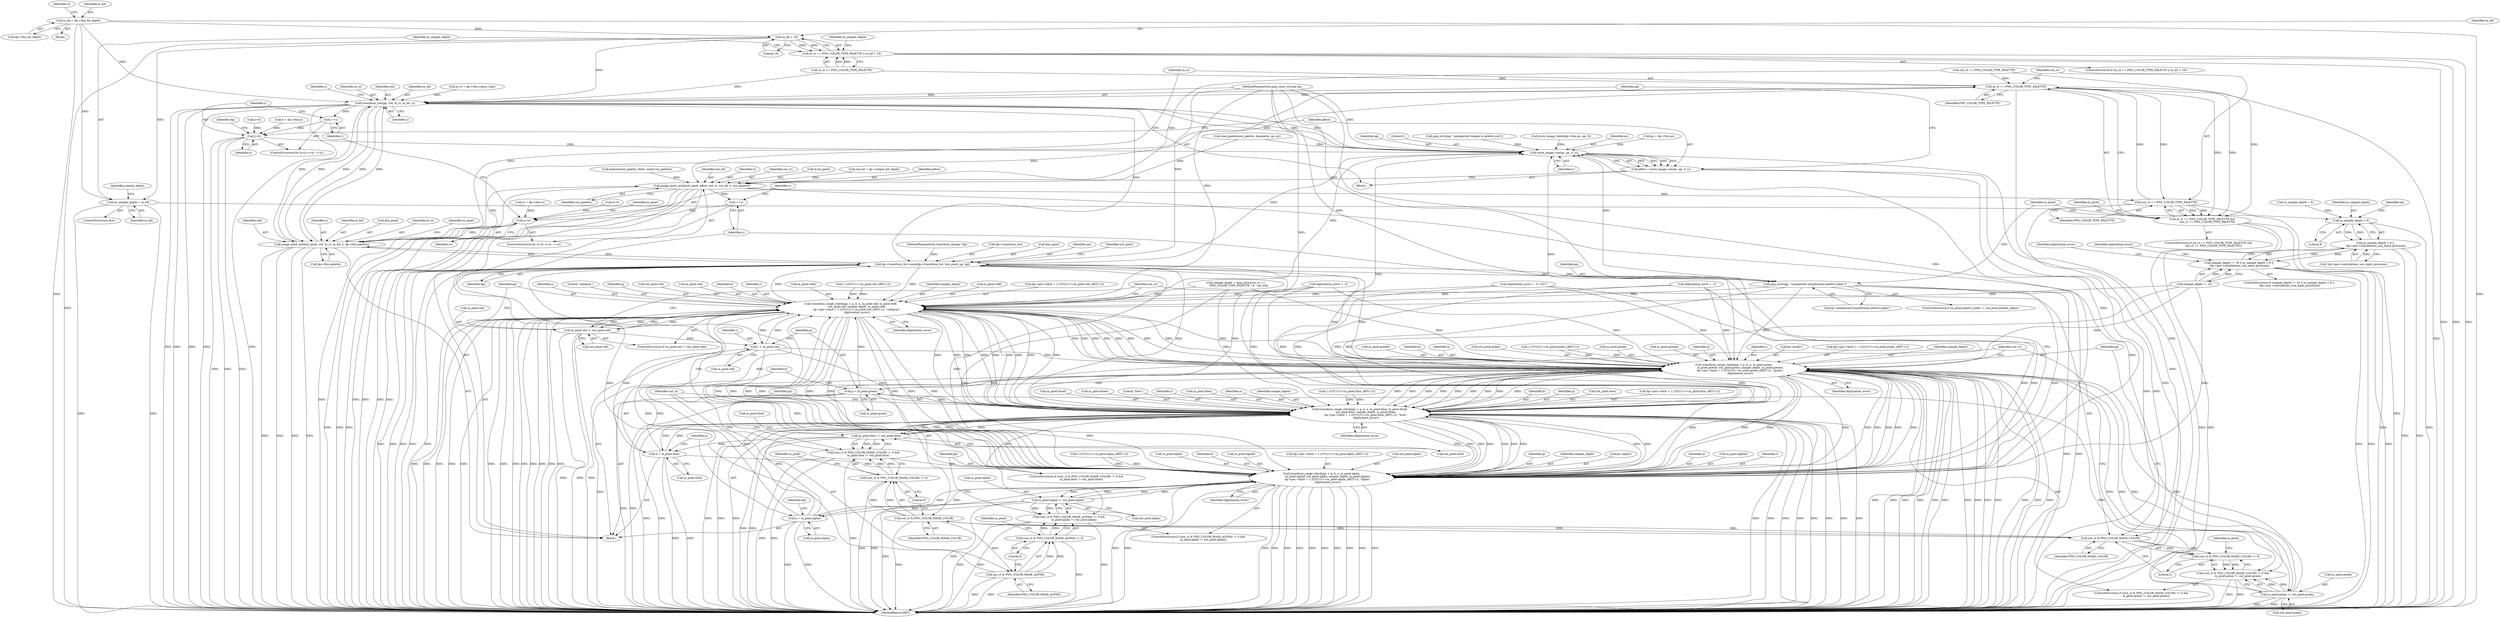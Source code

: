 digraph "0_Android_9d4853418ab2f754c2b63e091c29c5529b8b86ca_148@pointer" {
"1000138" [label="(Call,in_bd = dp->this.bit_depth)"];
"1000282" [label="(Call,in_bd < 16)"];
"1000278" [label="(Call,in_ct == PNG_COLOR_TYPE_PALETTE || in_bd < 16)"];
"1000289" [label="(Call,in_sample_depth = in_bd)"];
"1000298" [label="(Call,in_sample_depth > 8)"];
"1000297" [label="(Call,in_sample_depth > 8 ||\n !dp->pm->calculations_use_input_precision)"];
"1000293" [label="(Call,sample_depth != 16 || in_sample_depth > 8 ||\n !dp->pm->calculations_use_input_precision)"];
"1000336" [label="(Call,transform_row(pp, std, in_ct, in_bd, y))"];
"1000323" [label="(Call,++y)"];
"1000320" [label="(Call,y<h)"];
"1000329" [label="(Call,store_image_row(ps, pp, 0, y))"];
"1000327" [label="(Call,pRow = store_image_row(ps, pp, 0, y))"];
"1000423" [label="(Call,image_pixel_init(&out_pixel, pRow, out_ct, out_bd, x, out_palette))"];
"1000349" [label="(Call,++x)"];
"1000346" [label="(Call,x<w)"];
"1000358" [label="(Call,image_pixel_init(&in_pixel, std, in_ct, in_bd, x, dp->this.palette))"];
"1000415" [label="(Call,dp->transform_list->mod(dp->transform_list, &in_pixel, pp, dp))"];
"1000448" [label="(Call,png_error(pp, \"unexpected transformed palette index\"))"];
"1000459" [label="(Call,transform_range_check(pp, r, g, b, a, in_pixel.red, in_pixel.redf,\n               out_pixel.red, sample_depth, in_pixel.rede,\n               dp->pm->limit + 1./(2*((1U<<in_pixel.red_sBIT)-1)), \"red/gray\",\n               digitization_error))"];
"1000395" [label="(Call,r = in_pixel.red)"];
"1000511" [label="(Call,transform_range_check(pp, r, g, b, a, in_pixel.green,\n               in_pixel.greenf, out_pixel.green, sample_depth, in_pixel.greene,\n               dp->pm->limit + 1./(2*((1U<<in_pixel.green_sBIT)-1)), \"green\",\n               digitization_error))"];
"1000400" [label="(Call,g = in_pixel.green)"];
"1000563" [label="(Call,transform_range_check(pp, r, g, b, a, in_pixel.blue, in_pixel.bluef,\n               out_pixel.blue, sample_depth, in_pixel.bluee,\n               dp->pm->limit + 1./(2*((1U<<in_pixel.blue_sBIT)-1)), \"blue\",\n               digitization_error))"];
"1000405" [label="(Call,b = in_pixel.blue)"];
"1000615" [label="(Call,transform_range_check(pp, r, g, b, a, in_pixel.alpha,\n               in_pixel.alphaf, out_pixel.alpha, sample_depth, in_pixel.alphae,\n               dp->pm->limit + 1./(2*((1U<<in_pixel.alpha_sBIT)-1)), \"alpha\",\n               digitization_error))"];
"1000410" [label="(Call,a = in_pixel.alpha)"];
"1000608" [label="(Call,in_pixel.alpha != out_pixel.alpha)"];
"1000602" [label="(Call,(out_ct & PNG_COLOR_MASK_ALPHA) != 0 &&\n            in_pixel.alpha != out_pixel.alpha)"];
"1000556" [label="(Call,in_pixel.blue != out_pixel.blue)"];
"1000550" [label="(Call,(out_ct & PNG_COLOR_MASK_COLOR) != 0 &&\n            in_pixel.blue != out_pixel.blue)"];
"1000504" [label="(Call,in_pixel.green != out_pixel.green)"];
"1000498" [label="(Call,(out_ct & PNG_COLOR_MASK_COLOR) != 0 &&\n            in_pixel.green != out_pixel.green)"];
"1000452" [label="(Call,in_pixel.red != out_pixel.red)"];
"1000433" [label="(Call,in_ct == PNG_COLOR_TYPE_PALETTE)"];
"1000432" [label="(Call,in_ct == PNG_COLOR_TYPE_PALETTE &&\n            out_ct == PNG_COLOR_TYPE_PALETTE)"];
"1000436" [label="(Call,out_ct == PNG_COLOR_TYPE_PALETTE)"];
"1000500" [label="(Call,out_ct & PNG_COLOR_MASK_COLOR)"];
"1000499" [label="(Call,(out_ct & PNG_COLOR_MASK_COLOR) != 0)"];
"1000552" [label="(Call,out_ct & PNG_COLOR_MASK_COLOR)"];
"1000551" [label="(Call,(out_ct & PNG_COLOR_MASK_COLOR) != 0)"];
"1000604" [label="(Call,out_ct & PNG_COLOR_MASK_ALPHA)"];
"1000603" [label="(Call,(out_ct & PNG_COLOR_MASK_ALPHA) != 0)"];
"1000449" [label="(Identifier,pp)"];
"1000508" [label="(Call,out_pixel.green)"];
"1000506" [label="(Identifier,in_pixel)"];
"1000350" [label="(Identifier,x)"];
"1000416" [label="(Call,dp->transform_list)"];
"1000295" [label="(Identifier,sample_depth)"];
"1000454" [label="(Identifier,in_pixel)"];
"1000407" [label="(Call,in_pixel.blue)"];
"1000362" [label="(Identifier,in_ct)"];
"1000603" [label="(Call,(out_ct & PNG_COLOR_MASK_ALPHA) != 0)"];
"1000419" [label="(Call,&in_pixel)"];
"1000140" [label="(Call,dp->this.bit_depth)"];
"1000120" [label="(Block,)"];
"1000552" [label="(Call,out_ct & PNG_COLOR_MASK_COLOR)"];
"1000431" [label="(ControlStructure,if (in_ct == PNG_COLOR_TYPE_PALETTE &&\n            out_ct == PNG_COLOR_TYPE_PALETTE))"];
"1000312" [label="(Identifier,digitization_error)"];
"1000427" [label="(Identifier,out_ct)"];
"1000308" [label="(Identifier,digitization_error)"];
"1000527" [label="(Call,in_pixel.greene)"];
"1000514" [label="(Identifier,g)"];
"1000620" [label="(Identifier,a)"];
"1000372" [label="(Identifier,in_pixel)"];
"1000415" [label="(Call,dp->transform_list->mod(dp->transform_list, &in_pixel, pp, dp))"];
"1000631" [label="(Call,in_pixel.alphae)"];
"1000511" [label="(Call,transform_range_check(pp, r, g, b, a, in_pixel.green,\n               in_pixel.greenf, out_pixel.green, sample_depth, in_pixel.greene,\n               dp->pm->limit + 1./(2*((1U<<in_pixel.green_sBIT)-1)), \"green\",\n               digitization_error))"];
"1000612" [label="(Call,out_pixel.alpha)"];
"1000347" [label="(Identifier,x)"];
"1000567" [label="(Identifier,b)"];
"1000500" [label="(Call,out_ct & PNG_COLOR_MASK_COLOR)"];
"1000361" [label="(Identifier,std)"];
"1000277" [label="(ControlStructure,if (in_ct == PNG_COLOR_TYPE_PALETTE || in_bd < 16))"];
"1000421" [label="(Identifier,pp)"];
"1000279" [label="(Call,in_ct == PNG_COLOR_TYPE_PALETTE)"];
"1000453" [label="(Call,in_pixel.red)"];
"1000336" [label="(Call,transform_row(pp, std, in_ct, in_bd, y))"];
"1000288" [label="(ControlStructure,else)"];
"1000294" [label="(Call,sample_depth != 16)"];
"1000495" [label="(Literal,\"red/gray\")"];
"1000351" [label="(Block,)"];
"1000424" [label="(Call,&out_pixel)"];
"1000343" [label="(Call,x=0)"];
"1000462" [label="(Identifier,g)"];
"1000402" [label="(Call,in_pixel.green)"];
"1000498" [label="(Call,(out_ct & PNG_COLOR_MASK_COLOR) != 0 &&\n            in_pixel.green != out_pixel.green)"];
"1000604" [label="(Call,out_ct & PNG_COLOR_MASK_ALPHA)"];
"1000325" [label="(Block,)"];
"1000556" [label="(Call,in_pixel.blue != out_pixel.blue)"];
"1000122" [label="(Call,ps = dp->this.ps)"];
"1000410" [label="(Call,a = in_pixel.alpha)"];
"1000331" [label="(Identifier,pp)"];
"1000333" [label="(Identifier,y)"];
"1000536" [label="(Call,1./(2*((1U<<in_pixel.green_sBIT)-1)))"];
"1000617" [label="(Identifier,r)"];
"1000412" [label="(Call,in_pixel.alpha)"];
"1000548" [label="(Identifier,digitization_error)"];
"1000640" [label="(Call,1./(2*((1U<<in_pixel.alpha_sBIT)-1)))"];
"1000662" [label="(MethodReturn,RET)"];
"1000298" [label="(Call,in_sample_depth > 8)"];
"1000360" [label="(Identifier,in_pixel)"];
"1000364" [label="(Identifier,x)"];
"1000300" [label="(Literal,8)"];
"1000430" [label="(Identifier,out_palette)"];
"1000566" [label="(Identifier,g)"];
"1000471" [label="(Call,out_pixel.red)"];
"1000621" [label="(Call,in_pixel.alpha)"];
"1000555" [label="(Literal,0)"];
"1000465" [label="(Call,in_pixel.red)"];
"1000323" [label="(Call,++y)"];
"1000463" [label="(Identifier,b)"];
"1000560" [label="(Call,out_pixel.blue)"];
"1000340" [label="(Identifier,in_bd)"];
"1000317" [label="(Call,y=0)"];
"1000461" [label="(Identifier,r)"];
"1000575" [label="(Call,out_pixel.blue)"];
"1000582" [label="(Call,dp->pm->limit + 1./(2*((1U<<in_pixel.blue_sBIT)-1)))"];
"1000572" [label="(Call,in_pixel.bluef)"];
"1000284" [label="(Literal,16)"];
"1000619" [label="(Identifier,b)"];
"1000624" [label="(Call,in_pixel.alphaf)"];
"1000609" [label="(Call,in_pixel.alpha)"];
"1000304" [label="(Identifier,dp)"];
"1000434" [label="(Identifier,in_ct)"];
"1000553" [label="(Identifier,out_ct)"];
"1000337" [label="(Identifier,pp)"];
"1000332" [label="(Literal,0)"];
"1000423" [label="(Call,image_pixel_init(&out_pixel, pRow, out_ct, out_bd, x, out_palette))"];
"1000550" [label="(Call,(out_ct & PNG_COLOR_MASK_COLOR) != 0 &&\n            in_pixel.blue != out_pixel.blue)"];
"1000513" [label="(Identifier,r)"];
"1000432" [label="(Call,in_ct == PNG_COLOR_TYPE_PALETTE &&\n            out_ct == PNG_COLOR_TYPE_PALETTE)"];
"1000588" [label="(Call,1./(2*((1U<<in_pixel.blue_sBIT)-1)))"];
"1000283" [label="(Identifier,in_bd)"];
"1000324" [label="(Identifier,y)"];
"1000168" [label="(Call,out_bd = dp->output_bit_depth)"];
"1000501" [label="(Identifier,out_ct)"];
"1000452" [label="(Call,in_pixel.red != out_pixel.red)"];
"1000579" [label="(Call,in_pixel.bluee)"];
"1000502" [label="(Identifier,PNG_COLOR_MASK_COLOR)"];
"1000557" [label="(Call,in_pixel.blue)"];
"1000460" [label="(Identifier,pp)"];
"1000547" [label="(Literal,\"green\")"];
"1000154" [label="(Call,h = dp->this.h)"];
"1000365" [label="(Call,dp->this.palette)"];
"1000425" [label="(Identifier,out_pixel)"];
"1000475" [label="(Call,in_pixel.rede)"];
"1000263" [label="(Call,png_error(pp, \"unexpected change in palette size\"))"];
"1000406" [label="(Identifier,b)"];
"1000499" [label="(Call,(out_ct & PNG_COLOR_MASK_COLOR) != 0)"];
"1000307" [label="(Call,digitization_error = .5)"];
"1000599" [label="(Literal,\"blue\")"];
"1000342" [label="(ControlStructure,for (x=0; x<w; ++x))"];
"1000401" [label="(Identifier,g)"];
"1000610" [label="(Identifier,in_pixel)"];
"1000657" [label="(Identifier,dp)"];
"1000426" [label="(Identifier,pRow)"];
"1000405" [label="(Call,b = in_pixel.blue)"];
"1000530" [label="(Call,dp->pm->limit + 1./(2*((1U<<in_pixel.green_sBIT)-1)))"];
"1000282" [label="(Call,in_bd < 16)"];
"1000285" [label="(Call,in_sample_depth = 8)"];
"1000526" [label="(Identifier,sample_depth)"];
"1000484" [label="(Call,1./(2*((1U<<in_pixel.red_sBIT)-1)))"];
"1000607" [label="(Literal,0)"];
"1000130" [label="(Call,in_ct = dp->this.colour_type)"];
"1000497" [label="(ControlStructure,if ((out_ct & PNG_COLOR_MASK_COLOR) != 0 &&\n            in_pixel.green != out_pixel.green))"];
"1000346" [label="(Call,x<w)"];
"1000551" [label="(Call,(out_ct & PNG_COLOR_MASK_COLOR) != 0)"];
"1000474" [label="(Identifier,sample_depth)"];
"1000615" [label="(Call,transform_range_check(pp, r, g, b, a, in_pixel.alpha,\n               in_pixel.alphaf, out_pixel.alpha, sample_depth, in_pixel.alphae,\n               dp->pm->limit + 1./(2*((1U<<in_pixel.alpha_sBIT)-1)), \"alpha\",\n               digitization_error))"];
"1000554" [label="(Identifier,PNG_COLOR_MASK_COLOR)"];
"1000411" [label="(Identifier,a)"];
"1000468" [label="(Call,in_pixel.redf)"];
"1000564" [label="(Identifier,pp)"];
"1000292" [label="(ControlStructure,if (sample_depth != 16 || in_sample_depth > 8 ||\n !dp->pm->calculations_use_input_precision))"];
"1000436" [label="(Call,out_ct == PNG_COLOR_TYPE_PALETTE)"];
"1000433" [label="(Call,in_ct == PNG_COLOR_TYPE_PALETTE)"];
"1000602" [label="(Call,(out_ct & PNG_COLOR_MASK_ALPHA) != 0 &&\n            in_pixel.alpha != out_pixel.alpha)"];
"1000438" [label="(Identifier,PNG_COLOR_TYPE_PALETTE)"];
"1000229" [label="(Call,store_image_check(dp->this.ps, pp, 0))"];
"1000349" [label="(Call,++x)"];
"1000344" [label="(Identifier,x)"];
"1000147" [label="(Identifier,w)"];
"1000328" [label="(Identifier,pRow)"];
"1000301" [label="(Call,!dp->pm->calculations_use_input_precision)"];
"1000400" [label="(Call,g = in_pixel.green)"];
"1000339" [label="(Identifier,in_ct)"];
"1000451" [label="(ControlStructure,if (in_pixel.red != out_pixel.red))"];
"1000238" [label="(Call,out_ct == PNG_COLOR_TYPE_PALETTE)"];
"1000272" [label="(Call,memset(out_palette, 0x5e, sizeof out_palette))"];
"1000600" [label="(Identifier,digitization_error)"];
"1000634" [label="(Call,dp->pm->limit + 1./(2*((1U<<in_pixel.alpha_sBIT)-1)))"];
"1000520" [label="(Call,in_pixel.greenf)"];
"1000330" [label="(Identifier,ps)"];
"1000456" [label="(Call,out_pixel.red)"];
"1000293" [label="(Call,sample_depth != 16 || in_sample_depth > 8 ||\n !dp->pm->calculations_use_input_precision)"];
"1000327" [label="(Call,pRow = store_image_row(ps, pp, 0, y))"];
"1000338" [label="(Identifier,std)"];
"1000341" [label="(Identifier,y)"];
"1000395" [label="(Call,r = in_pixel.red)"];
"1000605" [label="(Identifier,out_ct)"];
"1000322" [label="(Identifier,h)"];
"1000565" [label="(Identifier,r)"];
"1000117" [label="(MethodParameterIn,transform_display *dp)"];
"1000321" [label="(Identifier,y)"];
"1000249" [label="(Call,read_palette(out_palette, &npalette, pp, pi))"];
"1000601" [label="(ControlStructure,if ((out_ct & PNG_COLOR_MASK_ALPHA) != 0 &&\n            in_pixel.alpha != out_pixel.alpha))"];
"1000515" [label="(Identifier,b)"];
"1000618" [label="(Identifier,g)"];
"1000630" [label="(Identifier,sample_depth)"];
"1000118" [label="(MethodParameterIn,png_const_structp pp)"];
"1000450" [label="(Literal,\"unexpected transformed palette index\")"];
"1000266" [label="(Call,digitization_error = .5)"];
"1000289" [label="(Call,in_sample_depth = in_bd)"];
"1000512" [label="(Identifier,pp)"];
"1000516" [label="(Identifier,a)"];
"1000627" [label="(Call,out_pixel.alpha)"];
"1000437" [label="(Identifier,out_ct)"];
"1000652" [label="(Identifier,digitization_error)"];
"1000503" [label="(Literal,0)"];
"1000558" [label="(Identifier,in_pixel)"];
"1000139" [label="(Identifier,in_bd)"];
"1000523" [label="(Call,out_pixel.green)"];
"1000549" [label="(ControlStructure,if ((out_ct & PNG_COLOR_MASK_COLOR) != 0 &&\n            in_pixel.blue != out_pixel.blue))"];
"1000616" [label="(Identifier,pp)"];
"1000606" [label="(Identifier,PNG_COLOR_MASK_ALPHA)"];
"1000278" [label="(Call,in_ct == PNG_COLOR_TYPE_PALETTE || in_bd < 16)"];
"1000478" [label="(Call,dp->pm->limit + 1./(2*((1U<<in_pixel.red_sBIT)-1)))"];
"1000569" [label="(Call,in_pixel.blue)"];
"1000428" [label="(Identifier,out_bd)"];
"1000517" [label="(Call,in_pixel.green)"];
"1000440" [label="(ControlStructure,if (in_pixel.palette_index != out_pixel.palette_index))"];
"1000568" [label="(Identifier,a)"];
"1000417" [label="(Identifier,dp)"];
"1000174" [label="(Call,sample_depth = (png_byte)(out_ct ==\n       PNG_COLOR_TYPE_PALETTE ? 8 : out_bd))"];
"1000651" [label="(Literal,\"alpha\")"];
"1000504" [label="(Call,in_pixel.green != out_pixel.green)"];
"1000311" [label="(Call,digitization_error = .5 * 257)"];
"1000363" [label="(Identifier,in_bd)"];
"1000608" [label="(Call,in_pixel.alpha != out_pixel.alpha)"];
"1000448" [label="(Call,png_error(pp, \"unexpected transformed palette index\"))"];
"1000578" [label="(Identifier,sample_depth)"];
"1000496" [label="(Identifier,digitization_error)"];
"1000464" [label="(Identifier,a)"];
"1000397" [label="(Call,in_pixel.red)"];
"1000299" [label="(Identifier,in_sample_depth)"];
"1000138" [label="(Call,in_bd = dp->this.bit_depth)"];
"1000435" [label="(Identifier,PNG_COLOR_TYPE_PALETTE)"];
"1000297" [label="(Call,in_sample_depth > 8 ||\n !dp->pm->calculations_use_input_precision)"];
"1000429" [label="(Identifier,x)"];
"1000396" [label="(Identifier,r)"];
"1000563" [label="(Call,transform_range_check(pp, r, g, b, a, in_pixel.blue, in_pixel.bluef,\n               out_pixel.blue, sample_depth, in_pixel.bluee,\n               dp->pm->limit + 1./(2*((1U<<in_pixel.blue_sBIT)-1)), \"blue\",\n               digitization_error))"];
"1000291" [label="(Identifier,in_bd)"];
"1000286" [label="(Identifier,in_sample_depth)"];
"1000348" [label="(Identifier,w)"];
"1000505" [label="(Call,in_pixel.green)"];
"1000290" [label="(Identifier,in_sample_depth)"];
"1000443" [label="(Identifier,in_pixel)"];
"1000329" [label="(Call,store_image_row(ps, pp, 0, y))"];
"1000146" [label="(Call,w = dp->this.w)"];
"1000320" [label="(Call,y<h)"];
"1000422" [label="(Identifier,dp)"];
"1000358" [label="(Call,image_pixel_init(&in_pixel, std, in_ct, in_bd, x, dp->this.palette))"];
"1000316" [label="(ControlStructure,for (y=0; y<h; ++y))"];
"1000359" [label="(Call,&in_pixel)"];
"1000459" [label="(Call,transform_range_check(pp, r, g, b, a, in_pixel.red, in_pixel.redf,\n               out_pixel.red, sample_depth, in_pixel.rede,\n               dp->pm->limit + 1./(2*((1U<<in_pixel.red_sBIT)-1)), \"red/gray\",\n               digitization_error))"];
"1000138" -> "1000120"  [label="AST: "];
"1000138" -> "1000140"  [label="CFG: "];
"1000139" -> "1000138"  [label="AST: "];
"1000140" -> "1000138"  [label="AST: "];
"1000147" -> "1000138"  [label="CFG: "];
"1000138" -> "1000662"  [label="DDG: "];
"1000138" -> "1000662"  [label="DDG: "];
"1000138" -> "1000282"  [label="DDG: "];
"1000138" -> "1000289"  [label="DDG: "];
"1000138" -> "1000336"  [label="DDG: "];
"1000282" -> "1000278"  [label="AST: "];
"1000282" -> "1000284"  [label="CFG: "];
"1000283" -> "1000282"  [label="AST: "];
"1000284" -> "1000282"  [label="AST: "];
"1000278" -> "1000282"  [label="CFG: "];
"1000282" -> "1000662"  [label="DDG: "];
"1000282" -> "1000278"  [label="DDG: "];
"1000282" -> "1000278"  [label="DDG: "];
"1000282" -> "1000289"  [label="DDG: "];
"1000282" -> "1000336"  [label="DDG: "];
"1000278" -> "1000277"  [label="AST: "];
"1000278" -> "1000279"  [label="CFG: "];
"1000279" -> "1000278"  [label="AST: "];
"1000286" -> "1000278"  [label="CFG: "];
"1000290" -> "1000278"  [label="CFG: "];
"1000278" -> "1000662"  [label="DDG: "];
"1000278" -> "1000662"  [label="DDG: "];
"1000278" -> "1000662"  [label="DDG: "];
"1000279" -> "1000278"  [label="DDG: "];
"1000279" -> "1000278"  [label="DDG: "];
"1000289" -> "1000288"  [label="AST: "];
"1000289" -> "1000291"  [label="CFG: "];
"1000290" -> "1000289"  [label="AST: "];
"1000291" -> "1000289"  [label="AST: "];
"1000295" -> "1000289"  [label="CFG: "];
"1000289" -> "1000662"  [label="DDG: "];
"1000289" -> "1000662"  [label="DDG: "];
"1000289" -> "1000298"  [label="DDG: "];
"1000298" -> "1000297"  [label="AST: "];
"1000298" -> "1000300"  [label="CFG: "];
"1000299" -> "1000298"  [label="AST: "];
"1000300" -> "1000298"  [label="AST: "];
"1000304" -> "1000298"  [label="CFG: "];
"1000297" -> "1000298"  [label="CFG: "];
"1000298" -> "1000662"  [label="DDG: "];
"1000298" -> "1000297"  [label="DDG: "];
"1000298" -> "1000297"  [label="DDG: "];
"1000285" -> "1000298"  [label="DDG: "];
"1000297" -> "1000293"  [label="AST: "];
"1000297" -> "1000301"  [label="CFG: "];
"1000301" -> "1000297"  [label="AST: "];
"1000293" -> "1000297"  [label="CFG: "];
"1000297" -> "1000662"  [label="DDG: "];
"1000297" -> "1000662"  [label="DDG: "];
"1000297" -> "1000293"  [label="DDG: "];
"1000297" -> "1000293"  [label="DDG: "];
"1000301" -> "1000297"  [label="DDG: "];
"1000293" -> "1000292"  [label="AST: "];
"1000293" -> "1000294"  [label="CFG: "];
"1000294" -> "1000293"  [label="AST: "];
"1000308" -> "1000293"  [label="CFG: "];
"1000312" -> "1000293"  [label="CFG: "];
"1000293" -> "1000662"  [label="DDG: "];
"1000293" -> "1000662"  [label="DDG: "];
"1000293" -> "1000662"  [label="DDG: "];
"1000294" -> "1000293"  [label="DDG: "];
"1000294" -> "1000293"  [label="DDG: "];
"1000336" -> "1000325"  [label="AST: "];
"1000336" -> "1000341"  [label="CFG: "];
"1000337" -> "1000336"  [label="AST: "];
"1000338" -> "1000336"  [label="AST: "];
"1000339" -> "1000336"  [label="AST: "];
"1000340" -> "1000336"  [label="AST: "];
"1000341" -> "1000336"  [label="AST: "];
"1000344" -> "1000336"  [label="CFG: "];
"1000336" -> "1000662"  [label="DDG: "];
"1000336" -> "1000662"  [label="DDG: "];
"1000336" -> "1000662"  [label="DDG: "];
"1000336" -> "1000662"  [label="DDG: "];
"1000336" -> "1000662"  [label="DDG: "];
"1000336" -> "1000323"  [label="DDG: "];
"1000336" -> "1000329"  [label="DDG: "];
"1000329" -> "1000336"  [label="DDG: "];
"1000329" -> "1000336"  [label="DDG: "];
"1000118" -> "1000336"  [label="DDG: "];
"1000358" -> "1000336"  [label="DDG: "];
"1000358" -> "1000336"  [label="DDG: "];
"1000279" -> "1000336"  [label="DDG: "];
"1000433" -> "1000336"  [label="DDG: "];
"1000130" -> "1000336"  [label="DDG: "];
"1000336" -> "1000358"  [label="DDG: "];
"1000336" -> "1000358"  [label="DDG: "];
"1000336" -> "1000358"  [label="DDG: "];
"1000336" -> "1000415"  [label="DDG: "];
"1000323" -> "1000316"  [label="AST: "];
"1000323" -> "1000324"  [label="CFG: "];
"1000324" -> "1000323"  [label="AST: "];
"1000321" -> "1000323"  [label="CFG: "];
"1000323" -> "1000320"  [label="DDG: "];
"1000320" -> "1000316"  [label="AST: "];
"1000320" -> "1000322"  [label="CFG: "];
"1000321" -> "1000320"  [label="AST: "];
"1000322" -> "1000320"  [label="AST: "];
"1000328" -> "1000320"  [label="CFG: "];
"1000657" -> "1000320"  [label="CFG: "];
"1000320" -> "1000662"  [label="DDG: "];
"1000320" -> "1000662"  [label="DDG: "];
"1000320" -> "1000662"  [label="DDG: "];
"1000317" -> "1000320"  [label="DDG: "];
"1000154" -> "1000320"  [label="DDG: "];
"1000320" -> "1000329"  [label="DDG: "];
"1000329" -> "1000327"  [label="AST: "];
"1000329" -> "1000333"  [label="CFG: "];
"1000330" -> "1000329"  [label="AST: "];
"1000331" -> "1000329"  [label="AST: "];
"1000332" -> "1000329"  [label="AST: "];
"1000333" -> "1000329"  [label="AST: "];
"1000327" -> "1000329"  [label="CFG: "];
"1000329" -> "1000662"  [label="DDG: "];
"1000329" -> "1000327"  [label="DDG: "];
"1000329" -> "1000327"  [label="DDG: "];
"1000329" -> "1000327"  [label="DDG: "];
"1000329" -> "1000327"  [label="DDG: "];
"1000122" -> "1000329"  [label="DDG: "];
"1000459" -> "1000329"  [label="DDG: "];
"1000615" -> "1000329"  [label="DDG: "];
"1000263" -> "1000329"  [label="DDG: "];
"1000448" -> "1000329"  [label="DDG: "];
"1000563" -> "1000329"  [label="DDG: "];
"1000249" -> "1000329"  [label="DDG: "];
"1000229" -> "1000329"  [label="DDG: "];
"1000415" -> "1000329"  [label="DDG: "];
"1000511" -> "1000329"  [label="DDG: "];
"1000118" -> "1000329"  [label="DDG: "];
"1000327" -> "1000325"  [label="AST: "];
"1000328" -> "1000327"  [label="AST: "];
"1000337" -> "1000327"  [label="CFG: "];
"1000327" -> "1000662"  [label="DDG: "];
"1000327" -> "1000662"  [label="DDG: "];
"1000327" -> "1000423"  [label="DDG: "];
"1000423" -> "1000351"  [label="AST: "];
"1000423" -> "1000430"  [label="CFG: "];
"1000424" -> "1000423"  [label="AST: "];
"1000426" -> "1000423"  [label="AST: "];
"1000427" -> "1000423"  [label="AST: "];
"1000428" -> "1000423"  [label="AST: "];
"1000429" -> "1000423"  [label="AST: "];
"1000430" -> "1000423"  [label="AST: "];
"1000434" -> "1000423"  [label="CFG: "];
"1000423" -> "1000662"  [label="DDG: "];
"1000423" -> "1000662"  [label="DDG: "];
"1000423" -> "1000662"  [label="DDG: "];
"1000423" -> "1000662"  [label="DDG: "];
"1000423" -> "1000662"  [label="DDG: "];
"1000423" -> "1000349"  [label="DDG: "];
"1000238" -> "1000423"  [label="DDG: "];
"1000604" -> "1000423"  [label="DDG: "];
"1000168" -> "1000423"  [label="DDG: "];
"1000358" -> "1000423"  [label="DDG: "];
"1000272" -> "1000423"  [label="DDG: "];
"1000249" -> "1000423"  [label="DDG: "];
"1000423" -> "1000436"  [label="DDG: "];
"1000423" -> "1000500"  [label="DDG: "];
"1000349" -> "1000342"  [label="AST: "];
"1000349" -> "1000350"  [label="CFG: "];
"1000350" -> "1000349"  [label="AST: "];
"1000347" -> "1000349"  [label="CFG: "];
"1000349" -> "1000346"  [label="DDG: "];
"1000346" -> "1000342"  [label="AST: "];
"1000346" -> "1000348"  [label="CFG: "];
"1000347" -> "1000346"  [label="AST: "];
"1000348" -> "1000346"  [label="AST: "];
"1000360" -> "1000346"  [label="CFG: "];
"1000324" -> "1000346"  [label="CFG: "];
"1000346" -> "1000662"  [label="DDG: "];
"1000346" -> "1000662"  [label="DDG: "];
"1000346" -> "1000662"  [label="DDG: "];
"1000343" -> "1000346"  [label="DDG: "];
"1000146" -> "1000346"  [label="DDG: "];
"1000346" -> "1000358"  [label="DDG: "];
"1000358" -> "1000351"  [label="AST: "];
"1000358" -> "1000365"  [label="CFG: "];
"1000359" -> "1000358"  [label="AST: "];
"1000361" -> "1000358"  [label="AST: "];
"1000362" -> "1000358"  [label="AST: "];
"1000363" -> "1000358"  [label="AST: "];
"1000364" -> "1000358"  [label="AST: "];
"1000365" -> "1000358"  [label="AST: "];
"1000372" -> "1000358"  [label="CFG: "];
"1000358" -> "1000662"  [label="DDG: "];
"1000358" -> "1000662"  [label="DDG: "];
"1000358" -> "1000662"  [label="DDG: "];
"1000358" -> "1000662"  [label="DDG: "];
"1000415" -> "1000358"  [label="DDG: "];
"1000433" -> "1000358"  [label="DDG: "];
"1000358" -> "1000415"  [label="DDG: "];
"1000358" -> "1000433"  [label="DDG: "];
"1000415" -> "1000351"  [label="AST: "];
"1000415" -> "1000422"  [label="CFG: "];
"1000416" -> "1000415"  [label="AST: "];
"1000419" -> "1000415"  [label="AST: "];
"1000421" -> "1000415"  [label="AST: "];
"1000422" -> "1000415"  [label="AST: "];
"1000425" -> "1000415"  [label="CFG: "];
"1000415" -> "1000662"  [label="DDG: "];
"1000415" -> "1000662"  [label="DDG: "];
"1000415" -> "1000662"  [label="DDG: "];
"1000415" -> "1000662"  [label="DDG: "];
"1000415" -> "1000662"  [label="DDG: "];
"1000459" -> "1000415"  [label="DDG: "];
"1000615" -> "1000415"  [label="DDG: "];
"1000448" -> "1000415"  [label="DDG: "];
"1000563" -> "1000415"  [label="DDG: "];
"1000511" -> "1000415"  [label="DDG: "];
"1000118" -> "1000415"  [label="DDG: "];
"1000117" -> "1000415"  [label="DDG: "];
"1000415" -> "1000448"  [label="DDG: "];
"1000415" -> "1000459"  [label="DDG: "];
"1000415" -> "1000511"  [label="DDG: "];
"1000415" -> "1000563"  [label="DDG: "];
"1000415" -> "1000615"  [label="DDG: "];
"1000448" -> "1000440"  [label="AST: "];
"1000448" -> "1000450"  [label="CFG: "];
"1000449" -> "1000448"  [label="AST: "];
"1000450" -> "1000448"  [label="AST: "];
"1000454" -> "1000448"  [label="CFG: "];
"1000448" -> "1000662"  [label="DDG: "];
"1000448" -> "1000662"  [label="DDG: "];
"1000118" -> "1000448"  [label="DDG: "];
"1000448" -> "1000459"  [label="DDG: "];
"1000448" -> "1000511"  [label="DDG: "];
"1000448" -> "1000563"  [label="DDG: "];
"1000448" -> "1000615"  [label="DDG: "];
"1000459" -> "1000451"  [label="AST: "];
"1000459" -> "1000496"  [label="CFG: "];
"1000460" -> "1000459"  [label="AST: "];
"1000461" -> "1000459"  [label="AST: "];
"1000462" -> "1000459"  [label="AST: "];
"1000463" -> "1000459"  [label="AST: "];
"1000464" -> "1000459"  [label="AST: "];
"1000465" -> "1000459"  [label="AST: "];
"1000468" -> "1000459"  [label="AST: "];
"1000471" -> "1000459"  [label="AST: "];
"1000474" -> "1000459"  [label="AST: "];
"1000475" -> "1000459"  [label="AST: "];
"1000478" -> "1000459"  [label="AST: "];
"1000495" -> "1000459"  [label="AST: "];
"1000496" -> "1000459"  [label="AST: "];
"1000501" -> "1000459"  [label="CFG: "];
"1000459" -> "1000662"  [label="DDG: "];
"1000459" -> "1000662"  [label="DDG: "];
"1000459" -> "1000662"  [label="DDG: "];
"1000459" -> "1000662"  [label="DDG: "];
"1000459" -> "1000662"  [label="DDG: "];
"1000459" -> "1000662"  [label="DDG: "];
"1000459" -> "1000662"  [label="DDG: "];
"1000459" -> "1000662"  [label="DDG: "];
"1000459" -> "1000662"  [label="DDG: "];
"1000459" -> "1000662"  [label="DDG: "];
"1000459" -> "1000662"  [label="DDG: "];
"1000459" -> "1000662"  [label="DDG: "];
"1000459" -> "1000662"  [label="DDG: "];
"1000459" -> "1000395"  [label="DDG: "];
"1000459" -> "1000452"  [label="DDG: "];
"1000459" -> "1000452"  [label="DDG: "];
"1000118" -> "1000459"  [label="DDG: "];
"1000395" -> "1000459"  [label="DDG: "];
"1000400" -> "1000459"  [label="DDG: "];
"1000405" -> "1000459"  [label="DDG: "];
"1000410" -> "1000459"  [label="DDG: "];
"1000452" -> "1000459"  [label="DDG: "];
"1000452" -> "1000459"  [label="DDG: "];
"1000615" -> "1000459"  [label="DDG: "];
"1000615" -> "1000459"  [label="DDG: "];
"1000563" -> "1000459"  [label="DDG: "];
"1000563" -> "1000459"  [label="DDG: "];
"1000511" -> "1000459"  [label="DDG: "];
"1000511" -> "1000459"  [label="DDG: "];
"1000294" -> "1000459"  [label="DDG: "];
"1000174" -> "1000459"  [label="DDG: "];
"1000484" -> "1000459"  [label="DDG: "];
"1000484" -> "1000459"  [label="DDG: "];
"1000311" -> "1000459"  [label="DDG: "];
"1000266" -> "1000459"  [label="DDG: "];
"1000307" -> "1000459"  [label="DDG: "];
"1000459" -> "1000511"  [label="DDG: "];
"1000459" -> "1000511"  [label="DDG: "];
"1000459" -> "1000511"  [label="DDG: "];
"1000459" -> "1000511"  [label="DDG: "];
"1000459" -> "1000511"  [label="DDG: "];
"1000459" -> "1000511"  [label="DDG: "];
"1000459" -> "1000511"  [label="DDG: "];
"1000459" -> "1000563"  [label="DDG: "];
"1000459" -> "1000563"  [label="DDG: "];
"1000459" -> "1000563"  [label="DDG: "];
"1000459" -> "1000563"  [label="DDG: "];
"1000459" -> "1000563"  [label="DDG: "];
"1000459" -> "1000563"  [label="DDG: "];
"1000459" -> "1000563"  [label="DDG: "];
"1000459" -> "1000615"  [label="DDG: "];
"1000459" -> "1000615"  [label="DDG: "];
"1000459" -> "1000615"  [label="DDG: "];
"1000459" -> "1000615"  [label="DDG: "];
"1000459" -> "1000615"  [label="DDG: "];
"1000459" -> "1000615"  [label="DDG: "];
"1000459" -> "1000615"  [label="DDG: "];
"1000395" -> "1000351"  [label="AST: "];
"1000395" -> "1000397"  [label="CFG: "];
"1000396" -> "1000395"  [label="AST: "];
"1000397" -> "1000395"  [label="AST: "];
"1000401" -> "1000395"  [label="CFG: "];
"1000395" -> "1000662"  [label="DDG: "];
"1000452" -> "1000395"  [label="DDG: "];
"1000395" -> "1000511"  [label="DDG: "];
"1000395" -> "1000563"  [label="DDG: "];
"1000395" -> "1000615"  [label="DDG: "];
"1000511" -> "1000497"  [label="AST: "];
"1000511" -> "1000548"  [label="CFG: "];
"1000512" -> "1000511"  [label="AST: "];
"1000513" -> "1000511"  [label="AST: "];
"1000514" -> "1000511"  [label="AST: "];
"1000515" -> "1000511"  [label="AST: "];
"1000516" -> "1000511"  [label="AST: "];
"1000517" -> "1000511"  [label="AST: "];
"1000520" -> "1000511"  [label="AST: "];
"1000523" -> "1000511"  [label="AST: "];
"1000526" -> "1000511"  [label="AST: "];
"1000527" -> "1000511"  [label="AST: "];
"1000530" -> "1000511"  [label="AST: "];
"1000547" -> "1000511"  [label="AST: "];
"1000548" -> "1000511"  [label="AST: "];
"1000553" -> "1000511"  [label="CFG: "];
"1000511" -> "1000662"  [label="DDG: "];
"1000511" -> "1000662"  [label="DDG: "];
"1000511" -> "1000662"  [label="DDG: "];
"1000511" -> "1000662"  [label="DDG: "];
"1000511" -> "1000662"  [label="DDG: "];
"1000511" -> "1000662"  [label="DDG: "];
"1000511" -> "1000662"  [label="DDG: "];
"1000511" -> "1000662"  [label="DDG: "];
"1000511" -> "1000662"  [label="DDG: "];
"1000511" -> "1000662"  [label="DDG: "];
"1000511" -> "1000662"  [label="DDG: "];
"1000511" -> "1000662"  [label="DDG: "];
"1000511" -> "1000662"  [label="DDG: "];
"1000511" -> "1000400"  [label="DDG: "];
"1000511" -> "1000504"  [label="DDG: "];
"1000511" -> "1000504"  [label="DDG: "];
"1000118" -> "1000511"  [label="DDG: "];
"1000400" -> "1000511"  [label="DDG: "];
"1000405" -> "1000511"  [label="DDG: "];
"1000410" -> "1000511"  [label="DDG: "];
"1000504" -> "1000511"  [label="DDG: "];
"1000504" -> "1000511"  [label="DDG: "];
"1000615" -> "1000511"  [label="DDG: "];
"1000615" -> "1000511"  [label="DDG: "];
"1000563" -> "1000511"  [label="DDG: "];
"1000563" -> "1000511"  [label="DDG: "];
"1000294" -> "1000511"  [label="DDG: "];
"1000174" -> "1000511"  [label="DDG: "];
"1000536" -> "1000511"  [label="DDG: "];
"1000536" -> "1000511"  [label="DDG: "];
"1000311" -> "1000511"  [label="DDG: "];
"1000266" -> "1000511"  [label="DDG: "];
"1000307" -> "1000511"  [label="DDG: "];
"1000511" -> "1000563"  [label="DDG: "];
"1000511" -> "1000563"  [label="DDG: "];
"1000511" -> "1000563"  [label="DDG: "];
"1000511" -> "1000563"  [label="DDG: "];
"1000511" -> "1000563"  [label="DDG: "];
"1000511" -> "1000563"  [label="DDG: "];
"1000511" -> "1000563"  [label="DDG: "];
"1000511" -> "1000615"  [label="DDG: "];
"1000511" -> "1000615"  [label="DDG: "];
"1000511" -> "1000615"  [label="DDG: "];
"1000511" -> "1000615"  [label="DDG: "];
"1000511" -> "1000615"  [label="DDG: "];
"1000511" -> "1000615"  [label="DDG: "];
"1000511" -> "1000615"  [label="DDG: "];
"1000400" -> "1000351"  [label="AST: "];
"1000400" -> "1000402"  [label="CFG: "];
"1000401" -> "1000400"  [label="AST: "];
"1000402" -> "1000400"  [label="AST: "];
"1000406" -> "1000400"  [label="CFG: "];
"1000400" -> "1000662"  [label="DDG: "];
"1000400" -> "1000662"  [label="DDG: "];
"1000504" -> "1000400"  [label="DDG: "];
"1000400" -> "1000563"  [label="DDG: "];
"1000400" -> "1000615"  [label="DDG: "];
"1000563" -> "1000549"  [label="AST: "];
"1000563" -> "1000600"  [label="CFG: "];
"1000564" -> "1000563"  [label="AST: "];
"1000565" -> "1000563"  [label="AST: "];
"1000566" -> "1000563"  [label="AST: "];
"1000567" -> "1000563"  [label="AST: "];
"1000568" -> "1000563"  [label="AST: "];
"1000569" -> "1000563"  [label="AST: "];
"1000572" -> "1000563"  [label="AST: "];
"1000575" -> "1000563"  [label="AST: "];
"1000578" -> "1000563"  [label="AST: "];
"1000579" -> "1000563"  [label="AST: "];
"1000582" -> "1000563"  [label="AST: "];
"1000599" -> "1000563"  [label="AST: "];
"1000600" -> "1000563"  [label="AST: "];
"1000605" -> "1000563"  [label="CFG: "];
"1000563" -> "1000662"  [label="DDG: "];
"1000563" -> "1000662"  [label="DDG: "];
"1000563" -> "1000662"  [label="DDG: "];
"1000563" -> "1000662"  [label="DDG: "];
"1000563" -> "1000662"  [label="DDG: "];
"1000563" -> "1000662"  [label="DDG: "];
"1000563" -> "1000662"  [label="DDG: "];
"1000563" -> "1000662"  [label="DDG: "];
"1000563" -> "1000662"  [label="DDG: "];
"1000563" -> "1000662"  [label="DDG: "];
"1000563" -> "1000662"  [label="DDG: "];
"1000563" -> "1000662"  [label="DDG: "];
"1000563" -> "1000662"  [label="DDG: "];
"1000563" -> "1000405"  [label="DDG: "];
"1000563" -> "1000556"  [label="DDG: "];
"1000563" -> "1000556"  [label="DDG: "];
"1000118" -> "1000563"  [label="DDG: "];
"1000405" -> "1000563"  [label="DDG: "];
"1000410" -> "1000563"  [label="DDG: "];
"1000556" -> "1000563"  [label="DDG: "];
"1000556" -> "1000563"  [label="DDG: "];
"1000615" -> "1000563"  [label="DDG: "];
"1000615" -> "1000563"  [label="DDG: "];
"1000294" -> "1000563"  [label="DDG: "];
"1000174" -> "1000563"  [label="DDG: "];
"1000588" -> "1000563"  [label="DDG: "];
"1000588" -> "1000563"  [label="DDG: "];
"1000311" -> "1000563"  [label="DDG: "];
"1000266" -> "1000563"  [label="DDG: "];
"1000307" -> "1000563"  [label="DDG: "];
"1000563" -> "1000615"  [label="DDG: "];
"1000563" -> "1000615"  [label="DDG: "];
"1000563" -> "1000615"  [label="DDG: "];
"1000563" -> "1000615"  [label="DDG: "];
"1000563" -> "1000615"  [label="DDG: "];
"1000563" -> "1000615"  [label="DDG: "];
"1000563" -> "1000615"  [label="DDG: "];
"1000405" -> "1000351"  [label="AST: "];
"1000405" -> "1000407"  [label="CFG: "];
"1000406" -> "1000405"  [label="AST: "];
"1000407" -> "1000405"  [label="AST: "];
"1000411" -> "1000405"  [label="CFG: "];
"1000405" -> "1000662"  [label="DDG: "];
"1000405" -> "1000662"  [label="DDG: "];
"1000556" -> "1000405"  [label="DDG: "];
"1000405" -> "1000615"  [label="DDG: "];
"1000615" -> "1000601"  [label="AST: "];
"1000615" -> "1000652"  [label="CFG: "];
"1000616" -> "1000615"  [label="AST: "];
"1000617" -> "1000615"  [label="AST: "];
"1000618" -> "1000615"  [label="AST: "];
"1000619" -> "1000615"  [label="AST: "];
"1000620" -> "1000615"  [label="AST: "];
"1000621" -> "1000615"  [label="AST: "];
"1000624" -> "1000615"  [label="AST: "];
"1000627" -> "1000615"  [label="AST: "];
"1000630" -> "1000615"  [label="AST: "];
"1000631" -> "1000615"  [label="AST: "];
"1000634" -> "1000615"  [label="AST: "];
"1000651" -> "1000615"  [label="AST: "];
"1000652" -> "1000615"  [label="AST: "];
"1000350" -> "1000615"  [label="CFG: "];
"1000615" -> "1000662"  [label="DDG: "];
"1000615" -> "1000662"  [label="DDG: "];
"1000615" -> "1000662"  [label="DDG: "];
"1000615" -> "1000662"  [label="DDG: "];
"1000615" -> "1000662"  [label="DDG: "];
"1000615" -> "1000662"  [label="DDG: "];
"1000615" -> "1000662"  [label="DDG: "];
"1000615" -> "1000662"  [label="DDG: "];
"1000615" -> "1000662"  [label="DDG: "];
"1000615" -> "1000662"  [label="DDG: "];
"1000615" -> "1000662"  [label="DDG: "];
"1000615" -> "1000662"  [label="DDG: "];
"1000615" -> "1000662"  [label="DDG: "];
"1000615" -> "1000410"  [label="DDG: "];
"1000615" -> "1000608"  [label="DDG: "];
"1000615" -> "1000608"  [label="DDG: "];
"1000118" -> "1000615"  [label="DDG: "];
"1000410" -> "1000615"  [label="DDG: "];
"1000608" -> "1000615"  [label="DDG: "];
"1000608" -> "1000615"  [label="DDG: "];
"1000294" -> "1000615"  [label="DDG: "];
"1000174" -> "1000615"  [label="DDG: "];
"1000640" -> "1000615"  [label="DDG: "];
"1000640" -> "1000615"  [label="DDG: "];
"1000311" -> "1000615"  [label="DDG: "];
"1000266" -> "1000615"  [label="DDG: "];
"1000307" -> "1000615"  [label="DDG: "];
"1000410" -> "1000351"  [label="AST: "];
"1000410" -> "1000412"  [label="CFG: "];
"1000411" -> "1000410"  [label="AST: "];
"1000412" -> "1000410"  [label="AST: "];
"1000417" -> "1000410"  [label="CFG: "];
"1000410" -> "1000662"  [label="DDG: "];
"1000410" -> "1000662"  [label="DDG: "];
"1000608" -> "1000410"  [label="DDG: "];
"1000608" -> "1000602"  [label="AST: "];
"1000608" -> "1000612"  [label="CFG: "];
"1000609" -> "1000608"  [label="AST: "];
"1000612" -> "1000608"  [label="AST: "];
"1000602" -> "1000608"  [label="CFG: "];
"1000608" -> "1000662"  [label="DDG: "];
"1000608" -> "1000662"  [label="DDG: "];
"1000608" -> "1000602"  [label="DDG: "];
"1000608" -> "1000602"  [label="DDG: "];
"1000602" -> "1000601"  [label="AST: "];
"1000602" -> "1000603"  [label="CFG: "];
"1000603" -> "1000602"  [label="AST: "];
"1000616" -> "1000602"  [label="CFG: "];
"1000350" -> "1000602"  [label="CFG: "];
"1000602" -> "1000662"  [label="DDG: "];
"1000602" -> "1000662"  [label="DDG: "];
"1000602" -> "1000662"  [label="DDG: "];
"1000603" -> "1000602"  [label="DDG: "];
"1000603" -> "1000602"  [label="DDG: "];
"1000556" -> "1000550"  [label="AST: "];
"1000556" -> "1000560"  [label="CFG: "];
"1000557" -> "1000556"  [label="AST: "];
"1000560" -> "1000556"  [label="AST: "];
"1000550" -> "1000556"  [label="CFG: "];
"1000556" -> "1000662"  [label="DDG: "];
"1000556" -> "1000662"  [label="DDG: "];
"1000556" -> "1000550"  [label="DDG: "];
"1000556" -> "1000550"  [label="DDG: "];
"1000550" -> "1000549"  [label="AST: "];
"1000550" -> "1000551"  [label="CFG: "];
"1000551" -> "1000550"  [label="AST: "];
"1000564" -> "1000550"  [label="CFG: "];
"1000605" -> "1000550"  [label="CFG: "];
"1000550" -> "1000662"  [label="DDG: "];
"1000550" -> "1000662"  [label="DDG: "];
"1000550" -> "1000662"  [label="DDG: "];
"1000551" -> "1000550"  [label="DDG: "];
"1000551" -> "1000550"  [label="DDG: "];
"1000504" -> "1000498"  [label="AST: "];
"1000504" -> "1000508"  [label="CFG: "];
"1000505" -> "1000504"  [label="AST: "];
"1000508" -> "1000504"  [label="AST: "];
"1000498" -> "1000504"  [label="CFG: "];
"1000504" -> "1000662"  [label="DDG: "];
"1000504" -> "1000662"  [label="DDG: "];
"1000504" -> "1000498"  [label="DDG: "];
"1000504" -> "1000498"  [label="DDG: "];
"1000498" -> "1000497"  [label="AST: "];
"1000498" -> "1000499"  [label="CFG: "];
"1000499" -> "1000498"  [label="AST: "];
"1000512" -> "1000498"  [label="CFG: "];
"1000553" -> "1000498"  [label="CFG: "];
"1000498" -> "1000662"  [label="DDG: "];
"1000498" -> "1000662"  [label="DDG: "];
"1000499" -> "1000498"  [label="DDG: "];
"1000499" -> "1000498"  [label="DDG: "];
"1000452" -> "1000451"  [label="AST: "];
"1000452" -> "1000456"  [label="CFG: "];
"1000453" -> "1000452"  [label="AST: "];
"1000456" -> "1000452"  [label="AST: "];
"1000460" -> "1000452"  [label="CFG: "];
"1000501" -> "1000452"  [label="CFG: "];
"1000452" -> "1000662"  [label="DDG: "];
"1000452" -> "1000662"  [label="DDG: "];
"1000452" -> "1000662"  [label="DDG: "];
"1000433" -> "1000432"  [label="AST: "];
"1000433" -> "1000435"  [label="CFG: "];
"1000434" -> "1000433"  [label="AST: "];
"1000435" -> "1000433"  [label="AST: "];
"1000437" -> "1000433"  [label="CFG: "];
"1000432" -> "1000433"  [label="CFG: "];
"1000433" -> "1000662"  [label="DDG: "];
"1000433" -> "1000662"  [label="DDG: "];
"1000433" -> "1000432"  [label="DDG: "];
"1000433" -> "1000432"  [label="DDG: "];
"1000238" -> "1000433"  [label="DDG: "];
"1000436" -> "1000433"  [label="DDG: "];
"1000279" -> "1000433"  [label="DDG: "];
"1000433" -> "1000436"  [label="DDG: "];
"1000432" -> "1000431"  [label="AST: "];
"1000432" -> "1000436"  [label="CFG: "];
"1000436" -> "1000432"  [label="AST: "];
"1000443" -> "1000432"  [label="CFG: "];
"1000454" -> "1000432"  [label="CFG: "];
"1000432" -> "1000662"  [label="DDG: "];
"1000432" -> "1000662"  [label="DDG: "];
"1000432" -> "1000662"  [label="DDG: "];
"1000436" -> "1000432"  [label="DDG: "];
"1000436" -> "1000432"  [label="DDG: "];
"1000238" -> "1000432"  [label="DDG: "];
"1000436" -> "1000438"  [label="CFG: "];
"1000437" -> "1000436"  [label="AST: "];
"1000438" -> "1000436"  [label="AST: "];
"1000436" -> "1000662"  [label="DDG: "];
"1000436" -> "1000500"  [label="DDG: "];
"1000500" -> "1000499"  [label="AST: "];
"1000500" -> "1000502"  [label="CFG: "];
"1000501" -> "1000500"  [label="AST: "];
"1000502" -> "1000500"  [label="AST: "];
"1000503" -> "1000500"  [label="CFG: "];
"1000500" -> "1000499"  [label="DDG: "];
"1000500" -> "1000499"  [label="DDG: "];
"1000552" -> "1000500"  [label="DDG: "];
"1000500" -> "1000552"  [label="DDG: "];
"1000500" -> "1000552"  [label="DDG: "];
"1000499" -> "1000503"  [label="CFG: "];
"1000503" -> "1000499"  [label="AST: "];
"1000506" -> "1000499"  [label="CFG: "];
"1000552" -> "1000551"  [label="AST: "];
"1000552" -> "1000554"  [label="CFG: "];
"1000553" -> "1000552"  [label="AST: "];
"1000554" -> "1000552"  [label="AST: "];
"1000555" -> "1000552"  [label="CFG: "];
"1000552" -> "1000662"  [label="DDG: "];
"1000552" -> "1000551"  [label="DDG: "];
"1000552" -> "1000551"  [label="DDG: "];
"1000552" -> "1000604"  [label="DDG: "];
"1000551" -> "1000555"  [label="CFG: "];
"1000555" -> "1000551"  [label="AST: "];
"1000558" -> "1000551"  [label="CFG: "];
"1000551" -> "1000662"  [label="DDG: "];
"1000604" -> "1000603"  [label="AST: "];
"1000604" -> "1000606"  [label="CFG: "];
"1000605" -> "1000604"  [label="AST: "];
"1000606" -> "1000604"  [label="AST: "];
"1000607" -> "1000604"  [label="CFG: "];
"1000604" -> "1000662"  [label="DDG: "];
"1000604" -> "1000662"  [label="DDG: "];
"1000604" -> "1000603"  [label="DDG: "];
"1000604" -> "1000603"  [label="DDG: "];
"1000603" -> "1000607"  [label="CFG: "];
"1000607" -> "1000603"  [label="AST: "];
"1000610" -> "1000603"  [label="CFG: "];
"1000603" -> "1000662"  [label="DDG: "];
}
